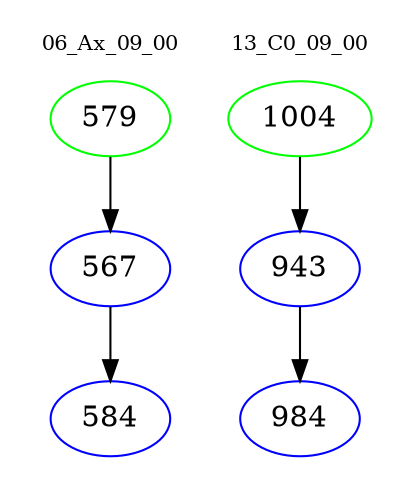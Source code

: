 digraph{
subgraph cluster_0 {
color = white
label = "06_Ax_09_00";
fontsize=10;
T0_579 [label="579", color="green"]
T0_579 -> T0_567 [color="black"]
T0_567 [label="567", color="blue"]
T0_567 -> T0_584 [color="black"]
T0_584 [label="584", color="blue"]
}
subgraph cluster_1 {
color = white
label = "13_C0_09_00";
fontsize=10;
T1_1004 [label="1004", color="green"]
T1_1004 -> T1_943 [color="black"]
T1_943 [label="943", color="blue"]
T1_943 -> T1_984 [color="black"]
T1_984 [label="984", color="blue"]
}
}
